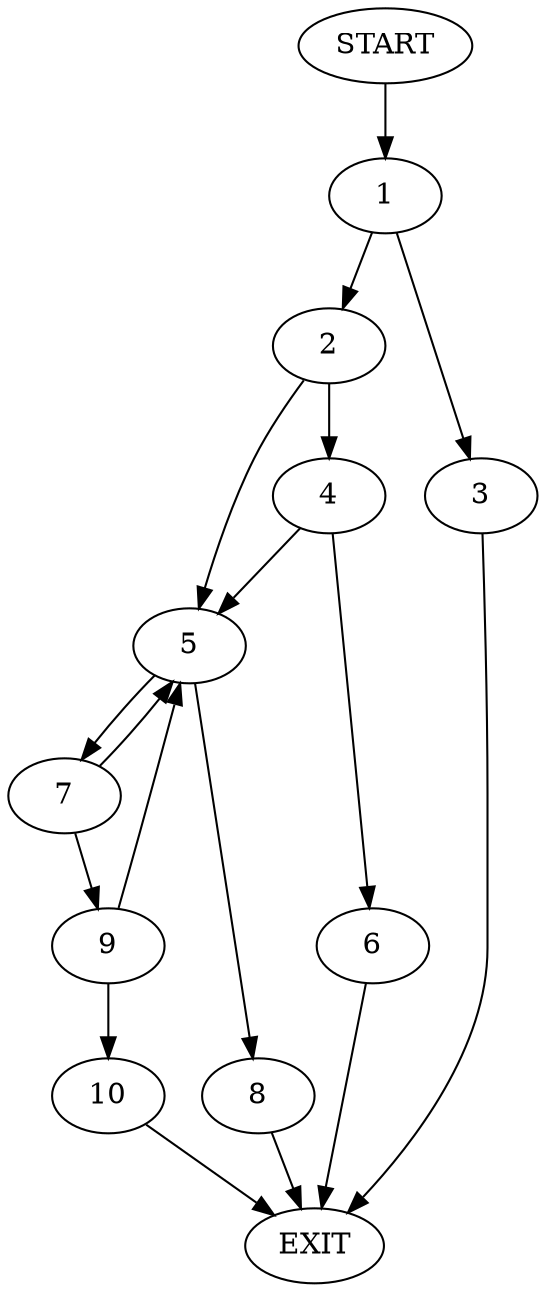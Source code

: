 digraph {
0 [label="START"]
11 [label="EXIT"]
0 -> 1
1 -> 2
1 -> 3
3 -> 11
2 -> 4
2 -> 5
4 -> 6
4 -> 5
5 -> 7
5 -> 8
6 -> 11
8 -> 11
7 -> 9
7 -> 5
9 -> 10
9 -> 5
10 -> 11
}
